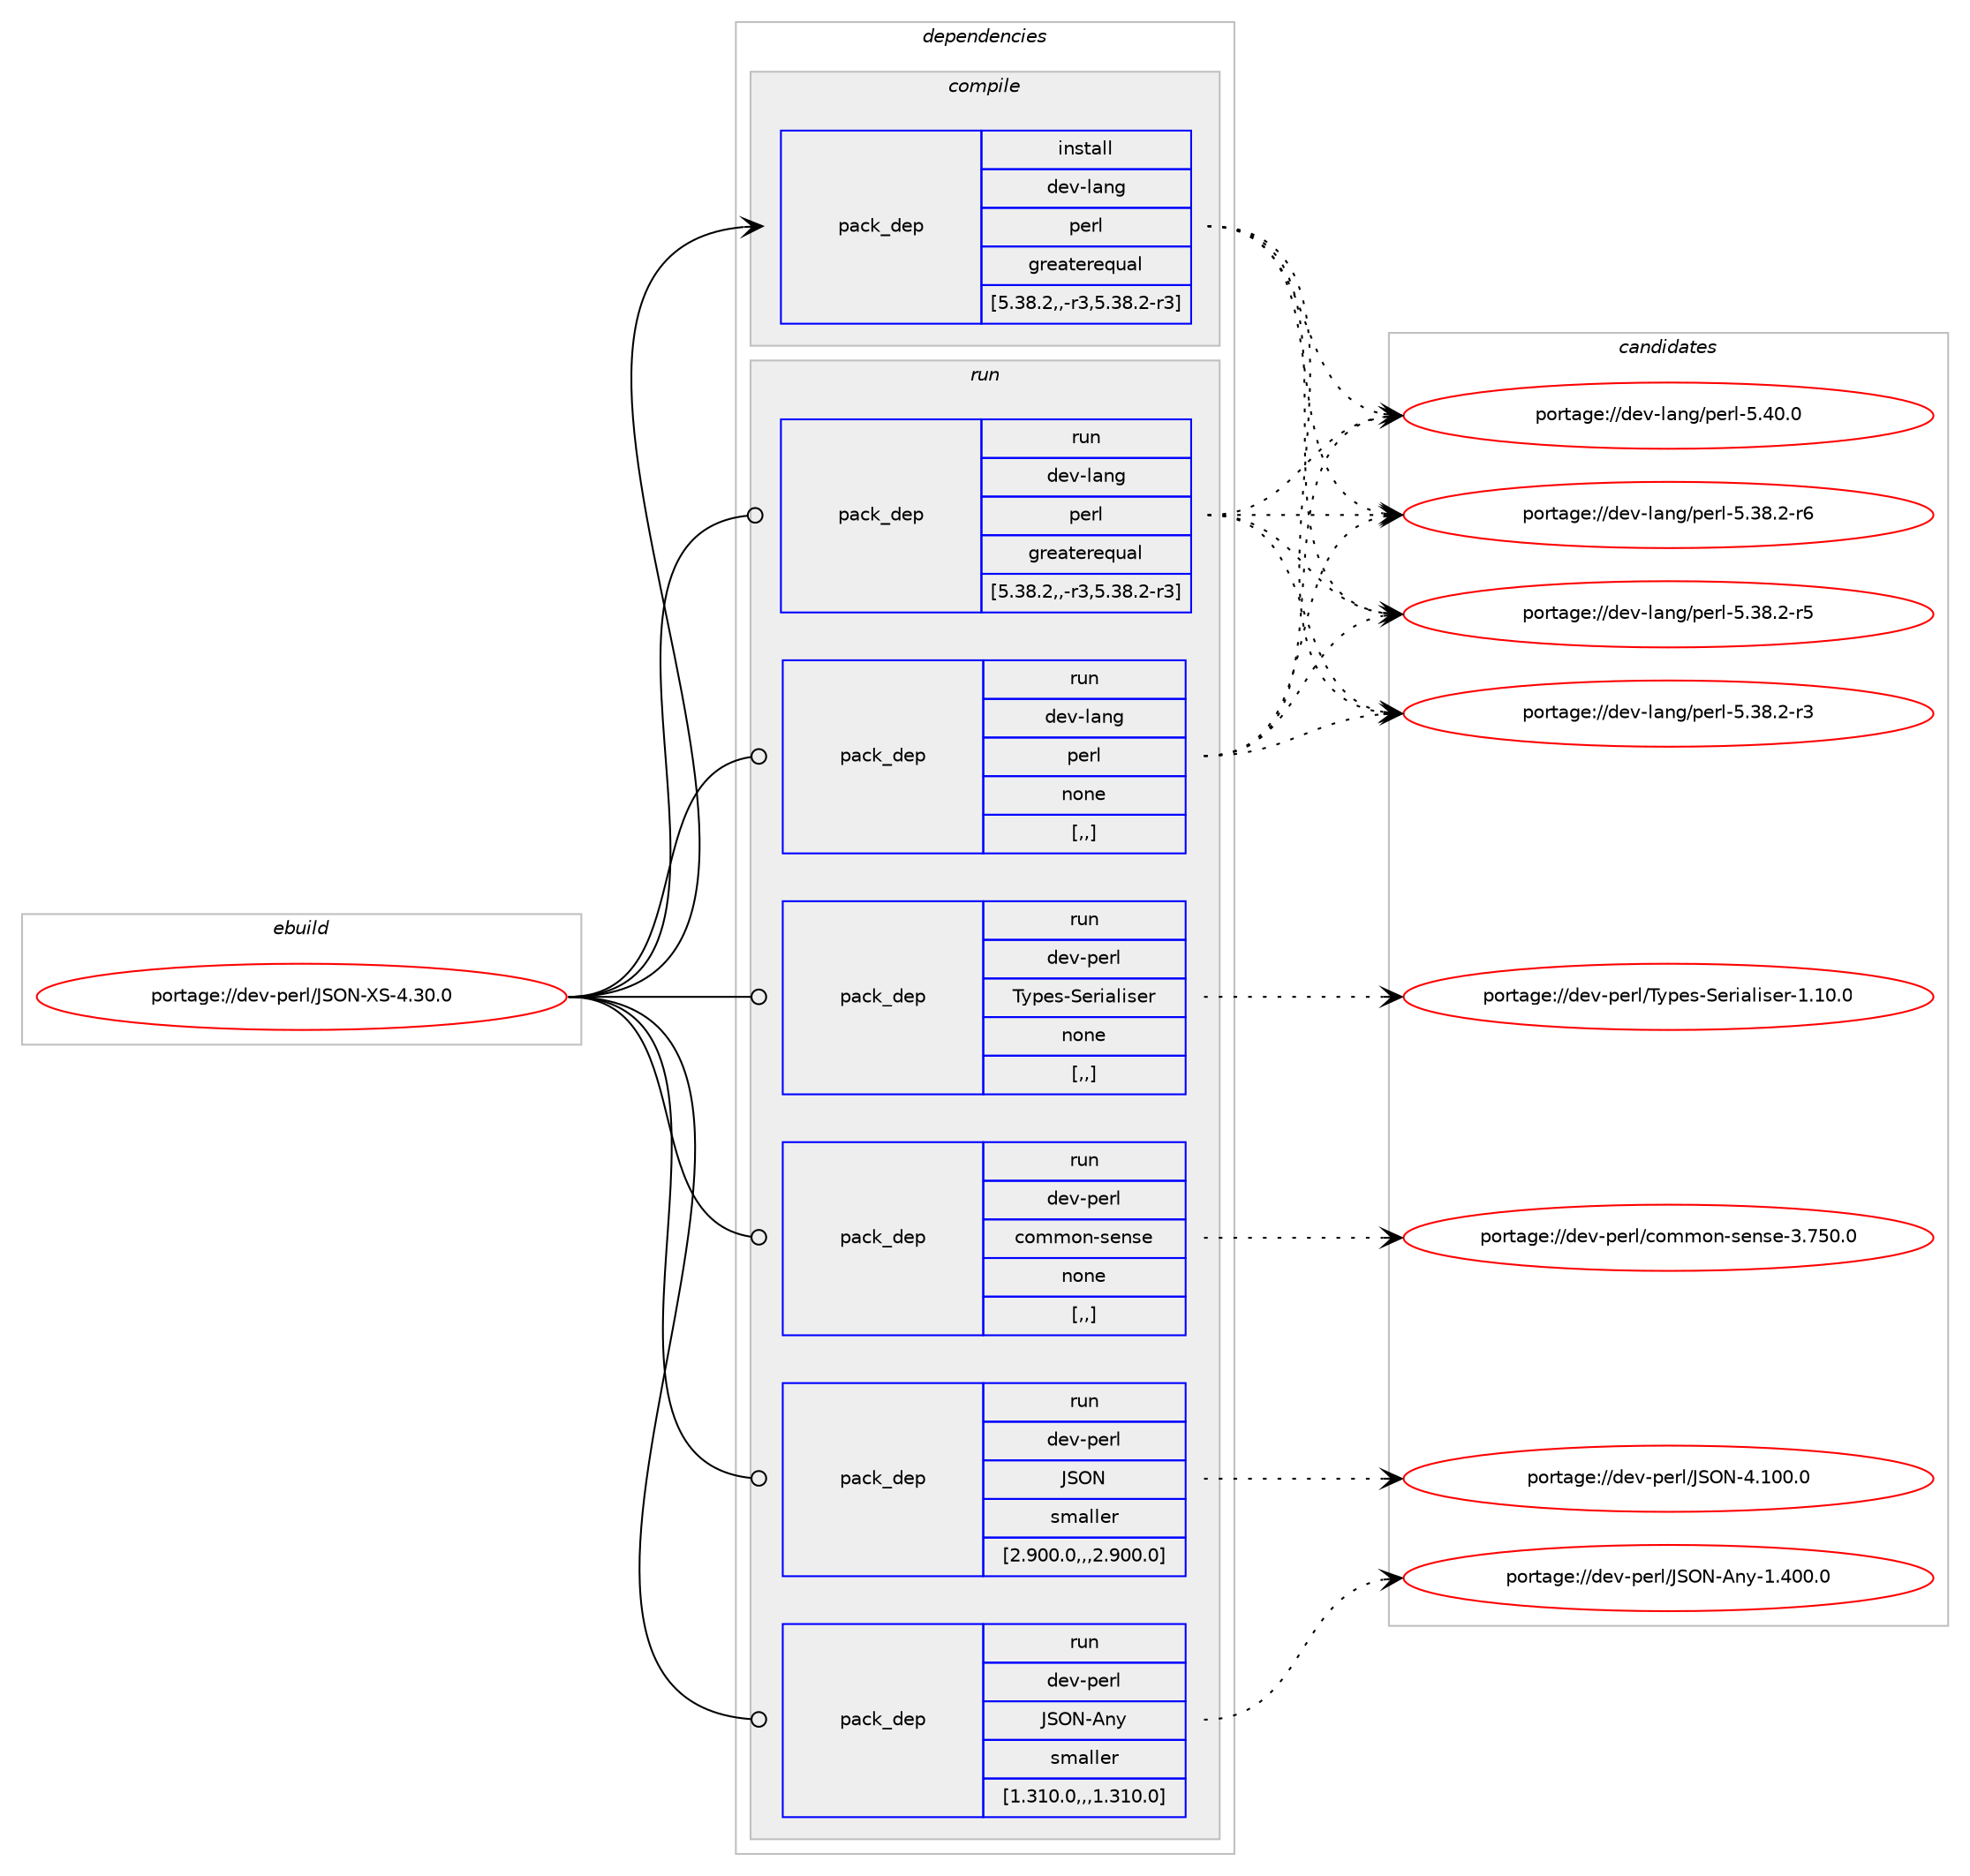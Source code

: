 digraph prolog {

# *************
# Graph options
# *************

newrank=true;
concentrate=true;
compound=true;
graph [rankdir=LR,fontname=Helvetica,fontsize=10,ranksep=1.5];#, ranksep=2.5, nodesep=0.2];
edge  [arrowhead=vee];
node  [fontname=Helvetica,fontsize=10];

# **********
# The ebuild
# **********

subgraph cluster_leftcol {
color=gray;
label=<<i>ebuild</i>>;
id [label="portage://dev-perl/JSON-XS-4.30.0", color=red, width=4, href="../dev-perl/JSON-XS-4.30.0.svg"];
}

# ****************
# The dependencies
# ****************

subgraph cluster_midcol {
color=gray;
label=<<i>dependencies</i>>;
subgraph cluster_compile {
fillcolor="#eeeeee";
style=filled;
label=<<i>compile</i>>;
subgraph pack101101 {
dependency132278 [label=<<TABLE BORDER="0" CELLBORDER="1" CELLSPACING="0" CELLPADDING="4" WIDTH="220"><TR><TD ROWSPAN="6" CELLPADDING="30">pack_dep</TD></TR><TR><TD WIDTH="110">install</TD></TR><TR><TD>dev-lang</TD></TR><TR><TD>perl</TD></TR><TR><TD>greaterequal</TD></TR><TR><TD>[5.38.2,,-r3,5.38.2-r3]</TD></TR></TABLE>>, shape=none, color=blue];
}
id:e -> dependency132278:w [weight=20,style="solid",arrowhead="vee"];
}
subgraph cluster_compileandrun {
fillcolor="#eeeeee";
style=filled;
label=<<i>compile and run</i>>;
}
subgraph cluster_run {
fillcolor="#eeeeee";
style=filled;
label=<<i>run</i>>;
subgraph pack101102 {
dependency132279 [label=<<TABLE BORDER="0" CELLBORDER="1" CELLSPACING="0" CELLPADDING="4" WIDTH="220"><TR><TD ROWSPAN="6" CELLPADDING="30">pack_dep</TD></TR><TR><TD WIDTH="110">run</TD></TR><TR><TD>dev-lang</TD></TR><TR><TD>perl</TD></TR><TR><TD>greaterequal</TD></TR><TR><TD>[5.38.2,,-r3,5.38.2-r3]</TD></TR></TABLE>>, shape=none, color=blue];
}
id:e -> dependency132279:w [weight=20,style="solid",arrowhead="odot"];
subgraph pack101103 {
dependency132280 [label=<<TABLE BORDER="0" CELLBORDER="1" CELLSPACING="0" CELLPADDING="4" WIDTH="220"><TR><TD ROWSPAN="6" CELLPADDING="30">pack_dep</TD></TR><TR><TD WIDTH="110">run</TD></TR><TR><TD>dev-lang</TD></TR><TR><TD>perl</TD></TR><TR><TD>none</TD></TR><TR><TD>[,,]</TD></TR></TABLE>>, shape=none, color=blue];
}
id:e -> dependency132280:w [weight=20,style="solid",arrowhead="odot"];
subgraph pack101104 {
dependency132281 [label=<<TABLE BORDER="0" CELLBORDER="1" CELLSPACING="0" CELLPADDING="4" WIDTH="220"><TR><TD ROWSPAN="6" CELLPADDING="30">pack_dep</TD></TR><TR><TD WIDTH="110">run</TD></TR><TR><TD>dev-perl</TD></TR><TR><TD>Types-Serialiser</TD></TR><TR><TD>none</TD></TR><TR><TD>[,,]</TD></TR></TABLE>>, shape=none, color=blue];
}
id:e -> dependency132281:w [weight=20,style="solid",arrowhead="odot"];
subgraph pack101105 {
dependency132282 [label=<<TABLE BORDER="0" CELLBORDER="1" CELLSPACING="0" CELLPADDING="4" WIDTH="220"><TR><TD ROWSPAN="6" CELLPADDING="30">pack_dep</TD></TR><TR><TD WIDTH="110">run</TD></TR><TR><TD>dev-perl</TD></TR><TR><TD>common-sense</TD></TR><TR><TD>none</TD></TR><TR><TD>[,,]</TD></TR></TABLE>>, shape=none, color=blue];
}
id:e -> dependency132282:w [weight=20,style="solid",arrowhead="odot"];
subgraph pack101106 {
dependency132283 [label=<<TABLE BORDER="0" CELLBORDER="1" CELLSPACING="0" CELLPADDING="4" WIDTH="220"><TR><TD ROWSPAN="6" CELLPADDING="30">pack_dep</TD></TR><TR><TD WIDTH="110">run</TD></TR><TR><TD>dev-perl</TD></TR><TR><TD>JSON</TD></TR><TR><TD>smaller</TD></TR><TR><TD>[2.900.0,,,2.900.0]</TD></TR></TABLE>>, shape=none, color=blue];
}
id:e -> dependency132283:w [weight=20,style="solid",arrowhead="odot"];
subgraph pack101107 {
dependency132284 [label=<<TABLE BORDER="0" CELLBORDER="1" CELLSPACING="0" CELLPADDING="4" WIDTH="220"><TR><TD ROWSPAN="6" CELLPADDING="30">pack_dep</TD></TR><TR><TD WIDTH="110">run</TD></TR><TR><TD>dev-perl</TD></TR><TR><TD>JSON-Any</TD></TR><TR><TD>smaller</TD></TR><TR><TD>[1.310.0,,,1.310.0]</TD></TR></TABLE>>, shape=none, color=blue];
}
id:e -> dependency132284:w [weight=20,style="solid",arrowhead="odot"];
}
}

# **************
# The candidates
# **************

subgraph cluster_choices {
rank=same;
color=gray;
label=<<i>candidates</i>>;

subgraph choice101101 {
color=black;
nodesep=1;
choice10010111845108971101034711210111410845534652484648 [label="portage://dev-lang/perl-5.40.0", color=red, width=4,href="../dev-lang/perl-5.40.0.svg"];
choice100101118451089711010347112101114108455346515646504511454 [label="portage://dev-lang/perl-5.38.2-r6", color=red, width=4,href="../dev-lang/perl-5.38.2-r6.svg"];
choice100101118451089711010347112101114108455346515646504511453 [label="portage://dev-lang/perl-5.38.2-r5", color=red, width=4,href="../dev-lang/perl-5.38.2-r5.svg"];
choice100101118451089711010347112101114108455346515646504511451 [label="portage://dev-lang/perl-5.38.2-r3", color=red, width=4,href="../dev-lang/perl-5.38.2-r3.svg"];
dependency132278:e -> choice10010111845108971101034711210111410845534652484648:w [style=dotted,weight="100"];
dependency132278:e -> choice100101118451089711010347112101114108455346515646504511454:w [style=dotted,weight="100"];
dependency132278:e -> choice100101118451089711010347112101114108455346515646504511453:w [style=dotted,weight="100"];
dependency132278:e -> choice100101118451089711010347112101114108455346515646504511451:w [style=dotted,weight="100"];
}
subgraph choice101102 {
color=black;
nodesep=1;
choice10010111845108971101034711210111410845534652484648 [label="portage://dev-lang/perl-5.40.0", color=red, width=4,href="../dev-lang/perl-5.40.0.svg"];
choice100101118451089711010347112101114108455346515646504511454 [label="portage://dev-lang/perl-5.38.2-r6", color=red, width=4,href="../dev-lang/perl-5.38.2-r6.svg"];
choice100101118451089711010347112101114108455346515646504511453 [label="portage://dev-lang/perl-5.38.2-r5", color=red, width=4,href="../dev-lang/perl-5.38.2-r5.svg"];
choice100101118451089711010347112101114108455346515646504511451 [label="portage://dev-lang/perl-5.38.2-r3", color=red, width=4,href="../dev-lang/perl-5.38.2-r3.svg"];
dependency132279:e -> choice10010111845108971101034711210111410845534652484648:w [style=dotted,weight="100"];
dependency132279:e -> choice100101118451089711010347112101114108455346515646504511454:w [style=dotted,weight="100"];
dependency132279:e -> choice100101118451089711010347112101114108455346515646504511453:w [style=dotted,weight="100"];
dependency132279:e -> choice100101118451089711010347112101114108455346515646504511451:w [style=dotted,weight="100"];
}
subgraph choice101103 {
color=black;
nodesep=1;
choice10010111845108971101034711210111410845534652484648 [label="portage://dev-lang/perl-5.40.0", color=red, width=4,href="../dev-lang/perl-5.40.0.svg"];
choice100101118451089711010347112101114108455346515646504511454 [label="portage://dev-lang/perl-5.38.2-r6", color=red, width=4,href="../dev-lang/perl-5.38.2-r6.svg"];
choice100101118451089711010347112101114108455346515646504511453 [label="portage://dev-lang/perl-5.38.2-r5", color=red, width=4,href="../dev-lang/perl-5.38.2-r5.svg"];
choice100101118451089711010347112101114108455346515646504511451 [label="portage://dev-lang/perl-5.38.2-r3", color=red, width=4,href="../dev-lang/perl-5.38.2-r3.svg"];
dependency132280:e -> choice10010111845108971101034711210111410845534652484648:w [style=dotted,weight="100"];
dependency132280:e -> choice100101118451089711010347112101114108455346515646504511454:w [style=dotted,weight="100"];
dependency132280:e -> choice100101118451089711010347112101114108455346515646504511453:w [style=dotted,weight="100"];
dependency132280:e -> choice100101118451089711010347112101114108455346515646504511451:w [style=dotted,weight="100"];
}
subgraph choice101104 {
color=black;
nodesep=1;
choice10010111845112101114108478412111210111545831011141059710810511510111445494649484648 [label="portage://dev-perl/Types-Serialiser-1.10.0", color=red, width=4,href="../dev-perl/Types-Serialiser-1.10.0.svg"];
dependency132281:e -> choice10010111845112101114108478412111210111545831011141059710810511510111445494649484648:w [style=dotted,weight="100"];
}
subgraph choice101105 {
color=black;
nodesep=1;
choice100101118451121011141084799111109109111110451151011101151014551465553484648 [label="portage://dev-perl/common-sense-3.750.0", color=red, width=4,href="../dev-perl/common-sense-3.750.0.svg"];
dependency132282:e -> choice100101118451121011141084799111109109111110451151011101151014551465553484648:w [style=dotted,weight="100"];
}
subgraph choice101106 {
color=black;
nodesep=1;
choice1001011184511210111410847748379784552464948484648 [label="portage://dev-perl/JSON-4.100.0", color=red, width=4,href="../dev-perl/JSON-4.100.0.svg"];
dependency132283:e -> choice1001011184511210111410847748379784552464948484648:w [style=dotted,weight="100"];
}
subgraph choice101107 {
color=black;
nodesep=1;
choice10010111845112101114108477483797845651101214549465248484648 [label="portage://dev-perl/JSON-Any-1.400.0", color=red, width=4,href="../dev-perl/JSON-Any-1.400.0.svg"];
dependency132284:e -> choice10010111845112101114108477483797845651101214549465248484648:w [style=dotted,weight="100"];
}
}

}
